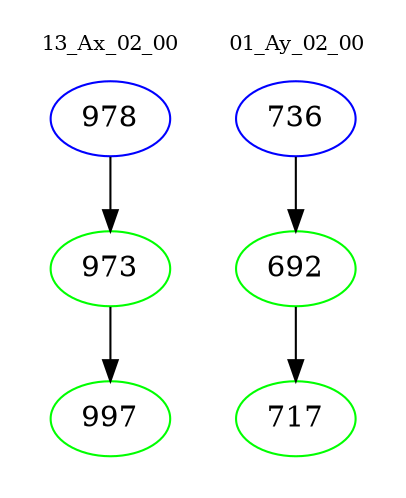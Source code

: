 digraph{
subgraph cluster_0 {
color = white
label = "13_Ax_02_00";
fontsize=10;
T0_978 [label="978", color="blue"]
T0_978 -> T0_973 [color="black"]
T0_973 [label="973", color="green"]
T0_973 -> T0_997 [color="black"]
T0_997 [label="997", color="green"]
}
subgraph cluster_1 {
color = white
label = "01_Ay_02_00";
fontsize=10;
T1_736 [label="736", color="blue"]
T1_736 -> T1_692 [color="black"]
T1_692 [label="692", color="green"]
T1_692 -> T1_717 [color="black"]
T1_717 [label="717", color="green"]
}
}
